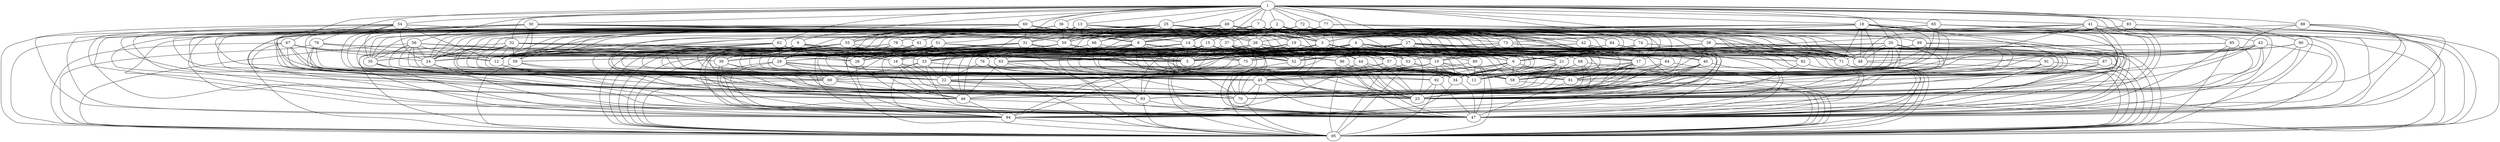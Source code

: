 graph {
  1 -- 2;
  1 -- 4;
  1 -- 7;
  1 -- 9;
  1 -- 13;
  1 -- 15;
  1 -- 18;
  1 -- 20;
  1 -- 25;
  1 -- 27;
  1 -- 30;
  1 -- 32;
  1 -- 36;
  1 -- 38;
  1 -- 41;
  1 -- 43;
  1 -- 49;
  1 -- 51;
  1 -- 54;
  1 -- 56;
  1 -- 60;
  1 -- 62;
  1 -- 65;
  1 -- 67;
  1 -- 72;
  1 -- 74;
  1 -- 77;
  1 -- 79;
  1 -- 83;
  1 -- 85;
  1 -- 88;
  1 -- 90;
  2 -- 3;
  2 -- 6;
  2 -- 8;
  2 -- 12;
  2 -- 14;
  2 -- 17;
  2 -- 19;
  2 -- 24;
  2 -- 26;
  2 -- 29;
  2 -- 31;
  2 -- 35;
  2 -- 37;
  2 -- 40;
  2 -- 42;
  2 -- 48;
  2 -- 50;
  2 -- 53;
  2 -- 55;
  2 -- 59;
  2 -- 61;
  2 -- 64;
  2 -- 66;
  2 -- 71;
  2 -- 73;
  2 -- 76;
  2 -- 78;
  2 -- 82;
  2 -- 84;
  2 -- 87;
  2 -- 89;
  4 -- 5;
  4 -- 6;
  4 -- 10;
  4 -- 12;
  4 -- 16;
  4 -- 17;
  4 -- 21;
  4 -- 24;
  4 -- 28;
  4 -- 29;
  4 -- 33;
  4 -- 35;
  4 -- 39;
  4 -- 40;
  4 -- 44;
  4 -- 48;
  4 -- 52;
  4 -- 53;
  4 -- 57;
  4 -- 59;
  4 -- 63;
  4 -- 64;
  4 -- 68;
  4 -- 71;
  4 -- 75;
  4 -- 76;
  4 -- 80;
  4 -- 82;
  4 -- 86;
  4 -- 87;
  4 -- 91;
  7 -- 3;
  7 -- 11;
  7 -- 12;
  7 -- 14;
  7 -- 22;
  7 -- 24;
  7 -- 26;
  7 -- 34;
  7 -- 35;
  7 -- 37;
  7 -- 45;
  7 -- 48;
  7 -- 50;
  7 -- 58;
  7 -- 59;
  7 -- 61;
  7 -- 69;
  7 -- 71;
  7 -- 73;
  7 -- 81;
  7 -- 82;
  7 -- 84;
  7 -- 92;
  9 -- 5;
  9 -- 11;
  9 -- 12;
  9 -- 16;
  9 -- 22;
  9 -- 24;
  9 -- 28;
  9 -- 34;
  9 -- 35;
  9 -- 39;
  9 -- 45;
  9 -- 48;
  9 -- 52;
  9 -- 58;
  9 -- 59;
  9 -- 63;
  9 -- 69;
  9 -- 71;
  9 -- 75;
  9 -- 81;
  9 -- 82;
  9 -- 86;
  9 -- 92;
  13 -- 3;
  13 -- 6;
  13 -- 8;
  13 -- 23;
  13 -- 24;
  13 -- 26;
  13 -- 29;
  13 -- 31;
  13 -- 46;
  13 -- 48;
  13 -- 50;
  13 -- 53;
  13 -- 55;
  13 -- 70;
  13 -- 71;
  13 -- 73;
  13 -- 76;
  13 -- 78;
  13 -- 93;
  15 -- 5;
  15 -- 6;
  15 -- 10;
  15 -- 23;
  15 -- 24;
  15 -- 28;
  15 -- 29;
  15 -- 33;
  15 -- 46;
  15 -- 48;
  15 -- 52;
  15 -- 53;
  15 -- 57;
  15 -- 70;
  15 -- 71;
  15 -- 75;
  15 -- 76;
  15 -- 80;
  15 -- 93;
  18 -- 3;
  18 -- 11;
  18 -- 23;
  18 -- 24;
  18 -- 26;
  18 -- 34;
  18 -- 46;
  18 -- 48;
  18 -- 50;
  18 -- 58;
  18 -- 70;
  18 -- 71;
  18 -- 73;
  18 -- 81;
  18 -- 93;
  20 -- 5;
  20 -- 11;
  20 -- 23;
  20 -- 24;
  20 -- 28;
  20 -- 34;
  20 -- 46;
  20 -- 48;
  20 -- 52;
  20 -- 58;
  20 -- 70;
  20 -- 71;
  20 -- 75;
  20 -- 81;
  20 -- 93;
  25 -- 3;
  25 -- 6;
  25 -- 8;
  25 -- 12;
  25 -- 14;
  25 -- 17;
  25 -- 19;
  25 -- 47;
  25 -- 48;
  25 -- 50;
  25 -- 53;
  25 -- 55;
  25 -- 59;
  25 -- 61;
  25 -- 64;
  25 -- 66;
  25 -- 94;
  27 -- 5;
  27 -- 6;
  27 -- 10;
  27 -- 12;
  27 -- 16;
  27 -- 17;
  27 -- 21;
  27 -- 47;
  27 -- 48;
  27 -- 52;
  27 -- 53;
  27 -- 57;
  27 -- 59;
  27 -- 63;
  27 -- 64;
  27 -- 68;
  27 -- 94;
  30 -- 3;
  30 -- 11;
  30 -- 12;
  30 -- 14;
  30 -- 22;
  30 -- 47;
  30 -- 48;
  30 -- 50;
  30 -- 58;
  30 -- 59;
  30 -- 61;
  30 -- 69;
  30 -- 94;
  32 -- 5;
  32 -- 11;
  32 -- 12;
  32 -- 16;
  32 -- 22;
  32 -- 47;
  32 -- 48;
  32 -- 52;
  32 -- 58;
  32 -- 59;
  32 -- 63;
  32 -- 69;
  32 -- 94;
  36 -- 3;
  36 -- 6;
  36 -- 8;
  36 -- 23;
  36 -- 47;
  36 -- 48;
  36 -- 50;
  36 -- 53;
  36 -- 55;
  36 -- 70;
  36 -- 94;
  38 -- 5;
  38 -- 6;
  38 -- 10;
  38 -- 23;
  38 -- 47;
  38 -- 48;
  38 -- 52;
  38 -- 53;
  38 -- 57;
  38 -- 70;
  38 -- 94;
  41 -- 3;
  41 -- 11;
  41 -- 23;
  41 -- 47;
  41 -- 48;
  41 -- 50;
  41 -- 58;
  41 -- 70;
  41 -- 94;
  43 -- 5;
  43 -- 11;
  43 -- 23;
  43 -- 47;
  43 -- 48;
  43 -- 52;
  43 -- 58;
  43 -- 70;
  43 -- 94;
  49 -- 3;
  49 -- 6;
  49 -- 8;
  49 -- 12;
  49 -- 14;
  49 -- 17;
  49 -- 19;
  49 -- 24;
  49 -- 26;
  49 -- 29;
  49 -- 31;
  49 -- 35;
  49 -- 37;
  49 -- 40;
  49 -- 42;
  49 -- 95;
  51 -- 5;
  51 -- 6;
  51 -- 10;
  51 -- 12;
  51 -- 16;
  51 -- 17;
  51 -- 21;
  51 -- 24;
  51 -- 28;
  51 -- 29;
  51 -- 33;
  51 -- 35;
  51 -- 39;
  51 -- 40;
  51 -- 44;
  51 -- 95;
  54 -- 3;
  54 -- 11;
  54 -- 12;
  54 -- 14;
  54 -- 22;
  54 -- 24;
  54 -- 26;
  54 -- 34;
  54 -- 35;
  54 -- 37;
  54 -- 45;
  54 -- 95;
  56 -- 5;
  56 -- 11;
  56 -- 12;
  56 -- 16;
  56 -- 22;
  56 -- 24;
  56 -- 28;
  56 -- 34;
  56 -- 35;
  56 -- 39;
  56 -- 45;
  56 -- 95;
  60 -- 3;
  60 -- 6;
  60 -- 8;
  60 -- 23;
  60 -- 24;
  60 -- 26;
  60 -- 29;
  60 -- 31;
  60 -- 46;
  60 -- 95;
  62 -- 5;
  62 -- 6;
  62 -- 10;
  62 -- 23;
  62 -- 24;
  62 -- 28;
  62 -- 29;
  62 -- 33;
  62 -- 46;
  62 -- 95;
  65 -- 3;
  65 -- 11;
  65 -- 23;
  65 -- 24;
  65 -- 26;
  65 -- 34;
  65 -- 46;
  65 -- 95;
  67 -- 5;
  67 -- 11;
  67 -- 23;
  67 -- 24;
  67 -- 28;
  67 -- 34;
  67 -- 46;
  67 -- 95;
  72 -- 3;
  72 -- 6;
  72 -- 8;
  72 -- 12;
  72 -- 14;
  72 -- 17;
  72 -- 19;
  72 -- 47;
  72 -- 95;
  74 -- 5;
  74 -- 6;
  74 -- 10;
  74 -- 12;
  74 -- 16;
  74 -- 17;
  74 -- 21;
  74 -- 47;
  74 -- 95;
  77 -- 3;
  77 -- 11;
  77 -- 12;
  77 -- 14;
  77 -- 22;
  77 -- 47;
  77 -- 95;
  79 -- 5;
  79 -- 11;
  79 -- 12;
  79 -- 16;
  79 -- 22;
  79 -- 47;
  79 -- 95;
  83 -- 3;
  83 -- 6;
  83 -- 8;
  83 -- 23;
  83 -- 47;
  83 -- 95;
  85 -- 5;
  85 -- 6;
  85 -- 10;
  85 -- 23;
  85 -- 47;
  85 -- 95;
  88 -- 3;
  88 -- 11;
  88 -- 23;
  88 -- 47;
  88 -- 95;
  90 -- 5;
  90 -- 11;
  90 -- 23;
  90 -- 47;
  90 -- 95;
  3 -- 5;
  3 -- 10;
  3 -- 16;
  3 -- 21;
  3 -- 28;
  3 -- 33;
  3 -- 39;
  3 -- 44;
  3 -- 52;
  3 -- 57;
  3 -- 63;
  3 -- 68;
  3 -- 75;
  3 -- 80;
  3 -- 86;
  3 -- 91;
  6 -- 11;
  6 -- 22;
  6 -- 34;
  6 -- 45;
  6 -- 58;
  6 -- 69;
  6 -- 81;
  6 -- 92;
  8 -- 5;
  8 -- 11;
  8 -- 16;
  8 -- 22;
  8 -- 28;
  8 -- 34;
  8 -- 39;
  8 -- 45;
  8 -- 52;
  8 -- 58;
  8 -- 63;
  8 -- 69;
  8 -- 75;
  8 -- 81;
  8 -- 86;
  8 -- 92;
  12 -- 23;
  12 -- 46;
  12 -- 70;
  12 -- 93;
  14 -- 5;
  14 -- 10;
  14 -- 23;
  14 -- 28;
  14 -- 33;
  14 -- 46;
  14 -- 52;
  14 -- 57;
  14 -- 70;
  14 -- 75;
  14 -- 80;
  14 -- 93;
  17 -- 11;
  17 -- 23;
  17 -- 34;
  17 -- 46;
  17 -- 58;
  17 -- 70;
  17 -- 81;
  17 -- 93;
  19 -- 5;
  19 -- 11;
  19 -- 23;
  19 -- 28;
  19 -- 34;
  19 -- 46;
  19 -- 52;
  19 -- 58;
  19 -- 70;
  19 -- 75;
  19 -- 81;
  19 -- 93;
  24 -- 47;
  24 -- 94;
  26 -- 5;
  26 -- 10;
  26 -- 16;
  26 -- 21;
  26 -- 47;
  26 -- 52;
  26 -- 57;
  26 -- 63;
  26 -- 68;
  26 -- 94;
  29 -- 11;
  29 -- 22;
  29 -- 47;
  29 -- 58;
  29 -- 69;
  29 -- 94;
  31 -- 5;
  31 -- 11;
  31 -- 16;
  31 -- 22;
  31 -- 47;
  31 -- 52;
  31 -- 58;
  31 -- 63;
  31 -- 69;
  31 -- 94;
  35 -- 23;
  35 -- 47;
  35 -- 70;
  35 -- 94;
  37 -- 5;
  37 -- 10;
  37 -- 23;
  37 -- 47;
  37 -- 52;
  37 -- 57;
  37 -- 70;
  37 -- 94;
  40 -- 11;
  40 -- 23;
  40 -- 47;
  40 -- 58;
  40 -- 70;
  40 -- 94;
  42 -- 5;
  42 -- 11;
  42 -- 23;
  42 -- 47;
  42 -- 52;
  42 -- 58;
  42 -- 70;
  42 -- 94;
  48 -- 95;
  50 -- 5;
  50 -- 10;
  50 -- 16;
  50 -- 21;
  50 -- 28;
  50 -- 33;
  50 -- 39;
  50 -- 44;
  50 -- 95;
  53 -- 11;
  53 -- 22;
  53 -- 34;
  53 -- 45;
  53 -- 95;
  55 -- 5;
  55 -- 11;
  55 -- 16;
  55 -- 22;
  55 -- 28;
  55 -- 34;
  55 -- 39;
  55 -- 45;
  55 -- 95;
  59 -- 23;
  59 -- 46;
  59 -- 95;
  61 -- 5;
  61 -- 10;
  61 -- 23;
  61 -- 28;
  61 -- 33;
  61 -- 46;
  61 -- 95;
  64 -- 11;
  64 -- 23;
  64 -- 34;
  64 -- 46;
  64 -- 95;
  66 -- 5;
  66 -- 11;
  66 -- 23;
  66 -- 28;
  66 -- 34;
  66 -- 46;
  66 -- 95;
  71 -- 47;
  71 -- 95;
  73 -- 5;
  73 -- 10;
  73 -- 16;
  73 -- 21;
  73 -- 47;
  73 -- 95;
  76 -- 11;
  76 -- 22;
  76 -- 47;
  76 -- 95;
  78 -- 5;
  78 -- 11;
  78 -- 16;
  78 -- 22;
  78 -- 47;
  78 -- 95;
  82 -- 23;
  82 -- 47;
  82 -- 95;
  84 -- 5;
  84 -- 10;
  84 -- 23;
  84 -- 47;
  84 -- 95;
  87 -- 11;
  87 -- 23;
  87 -- 47;
  87 -- 95;
  89 -- 5;
  89 -- 11;
  89 -- 23;
  89 -- 47;
  89 -- 95;
  10 -- 11;
  10 -- 22;
  10 -- 34;
  10 -- 45;
  10 -- 58;
  10 -- 69;
  10 -- 81;
  10 -- 92;
  16 -- 23;
  16 -- 46;
  16 -- 70;
  16 -- 93;
  21 -- 11;
  21 -- 23;
  21 -- 34;
  21 -- 46;
  21 -- 58;
  21 -- 70;
  21 -- 81;
  21 -- 93;
  28 -- 47;
  28 -- 94;
  33 -- 11;
  33 -- 22;
  33 -- 47;
  33 -- 58;
  33 -- 69;
  33 -- 94;
  39 -- 23;
  39 -- 47;
  39 -- 70;
  39 -- 94;
  44 -- 11;
  44 -- 23;
  44 -- 47;
  44 -- 58;
  44 -- 70;
  44 -- 94;
  52 -- 95;
  57 -- 11;
  57 -- 22;
  57 -- 34;
  57 -- 45;
  57 -- 95;
  63 -- 23;
  63 -- 46;
  63 -- 95;
  68 -- 11;
  68 -- 23;
  68 -- 34;
  68 -- 46;
  68 -- 95;
  75 -- 47;
  75 -- 95;
  80 -- 11;
  80 -- 22;
  80 -- 47;
  80 -- 95;
  86 -- 23;
  86 -- 47;
  86 -- 95;
  91 -- 11;
  91 -- 23;
  91 -- 47;
  91 -- 95;
  22 -- 23;
  22 -- 46;
  22 -- 70;
  22 -- 93;
  34 -- 47;
  34 -- 94;
  45 -- 23;
  45 -- 47;
  45 -- 70;
  45 -- 94;
  58 -- 95;
  69 -- 23;
  69 -- 46;
  69 -- 95;
  81 -- 47;
  81 -- 95;
  92 -- 23;
  92 -- 47;
  92 -- 95;
  46 -- 47;
  46 -- 94;
  70 -- 95;
  93 -- 47;
  93 -- 95;
  94 -- 95;
}
